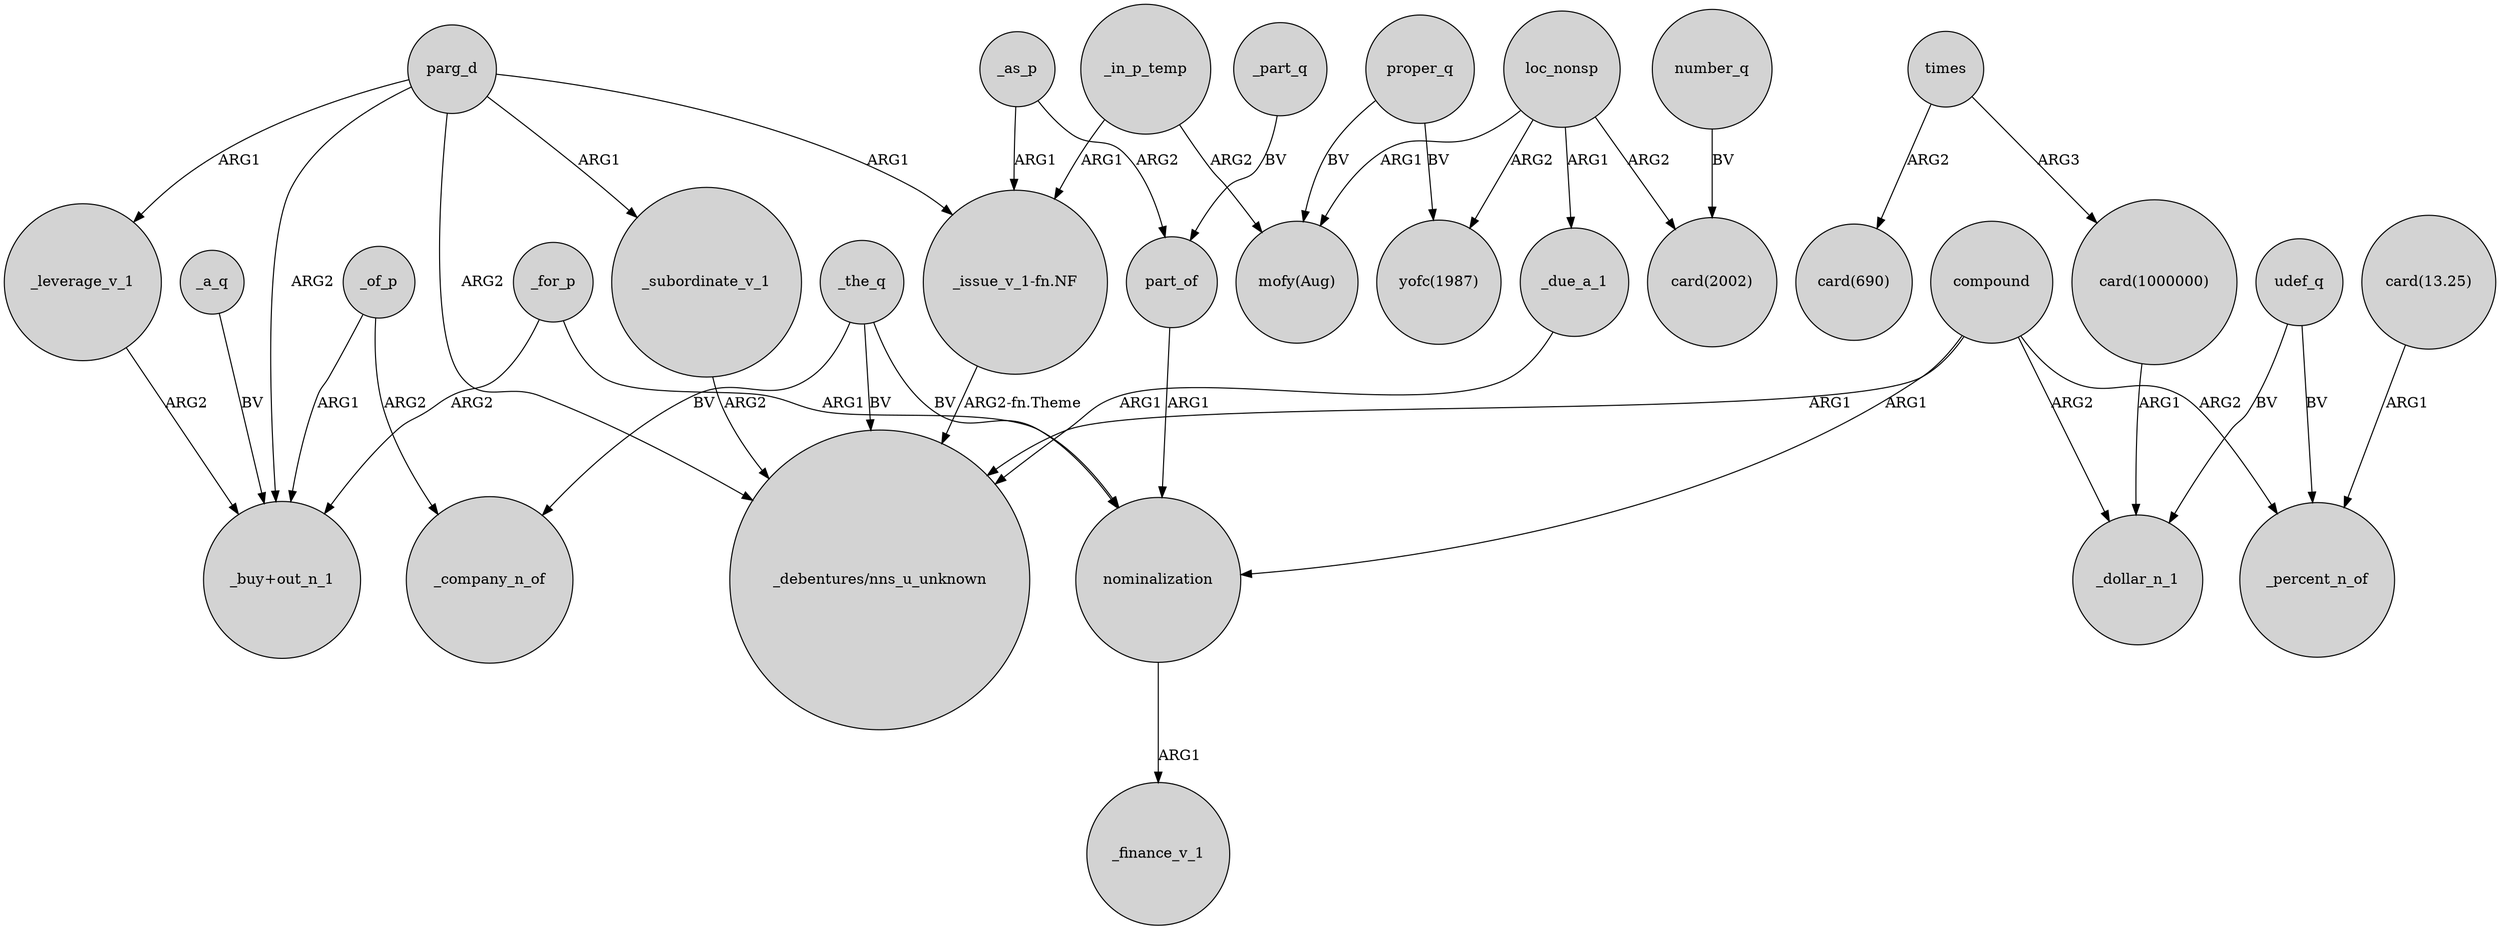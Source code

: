 digraph {
	node [shape=circle style=filled]
	_due_a_1 -> "_debentures/nns_u_unknown" [label=ARG1]
	"card(1000000)" -> _dollar_n_1 [label=ARG1]
	number_q -> "card(2002)" [label=BV]
	"_issue_v_1-fn.NF" -> "_debentures/nns_u_unknown" [label="ARG2-fn.Theme"]
	_as_p -> part_of [label=ARG2]
	_for_p -> "_buy+out_n_1" [label=ARG2]
	"card(13.25)" -> _percent_n_of [label=ARG1]
	loc_nonsp -> "card(2002)" [label=ARG2]
	_as_p -> "_issue_v_1-fn.NF" [label=ARG1]
	parg_d -> "_debentures/nns_u_unknown" [label=ARG2]
	loc_nonsp -> "mofy(Aug)" [label=ARG1]
	nominalization -> _finance_v_1 [label=ARG1]
	compound -> "_debentures/nns_u_unknown" [label=ARG1]
	part_of -> nominalization [label=ARG1]
	parg_d -> "_buy+out_n_1" [label=ARG2]
	_in_p_temp -> "_issue_v_1-fn.NF" [label=ARG1]
	compound -> _percent_n_of [label=ARG2]
	_a_q -> "_buy+out_n_1" [label=BV]
	_part_q -> part_of [label=BV]
	_the_q -> _company_n_of [label=BV]
	loc_nonsp -> _due_a_1 [label=ARG1]
	parg_d -> _leverage_v_1 [label=ARG1]
	parg_d -> "_issue_v_1-fn.NF" [label=ARG1]
	_in_p_temp -> "mofy(Aug)" [label=ARG2]
	times -> "card(1000000)" [label=ARG3]
	proper_q -> "mofy(Aug)" [label=BV]
	parg_d -> _subordinate_v_1 [label=ARG1]
	_of_p -> _company_n_of [label=ARG2]
	proper_q -> "yofc(1987)" [label=BV]
	times -> "card(690)" [label=ARG2]
	_for_p -> nominalization [label=ARG1]
	_leverage_v_1 -> "_buy+out_n_1" [label=ARG2]
	_the_q -> "_debentures/nns_u_unknown" [label=BV]
	udef_q -> _percent_n_of [label=BV]
	compound -> _dollar_n_1 [label=ARG2]
	compound -> nominalization [label=ARG1]
	loc_nonsp -> "yofc(1987)" [label=ARG2]
	_of_p -> "_buy+out_n_1" [label=ARG1]
	udef_q -> _dollar_n_1 [label=BV]
	_the_q -> nominalization [label=BV]
	_subordinate_v_1 -> "_debentures/nns_u_unknown" [label=ARG2]
}
